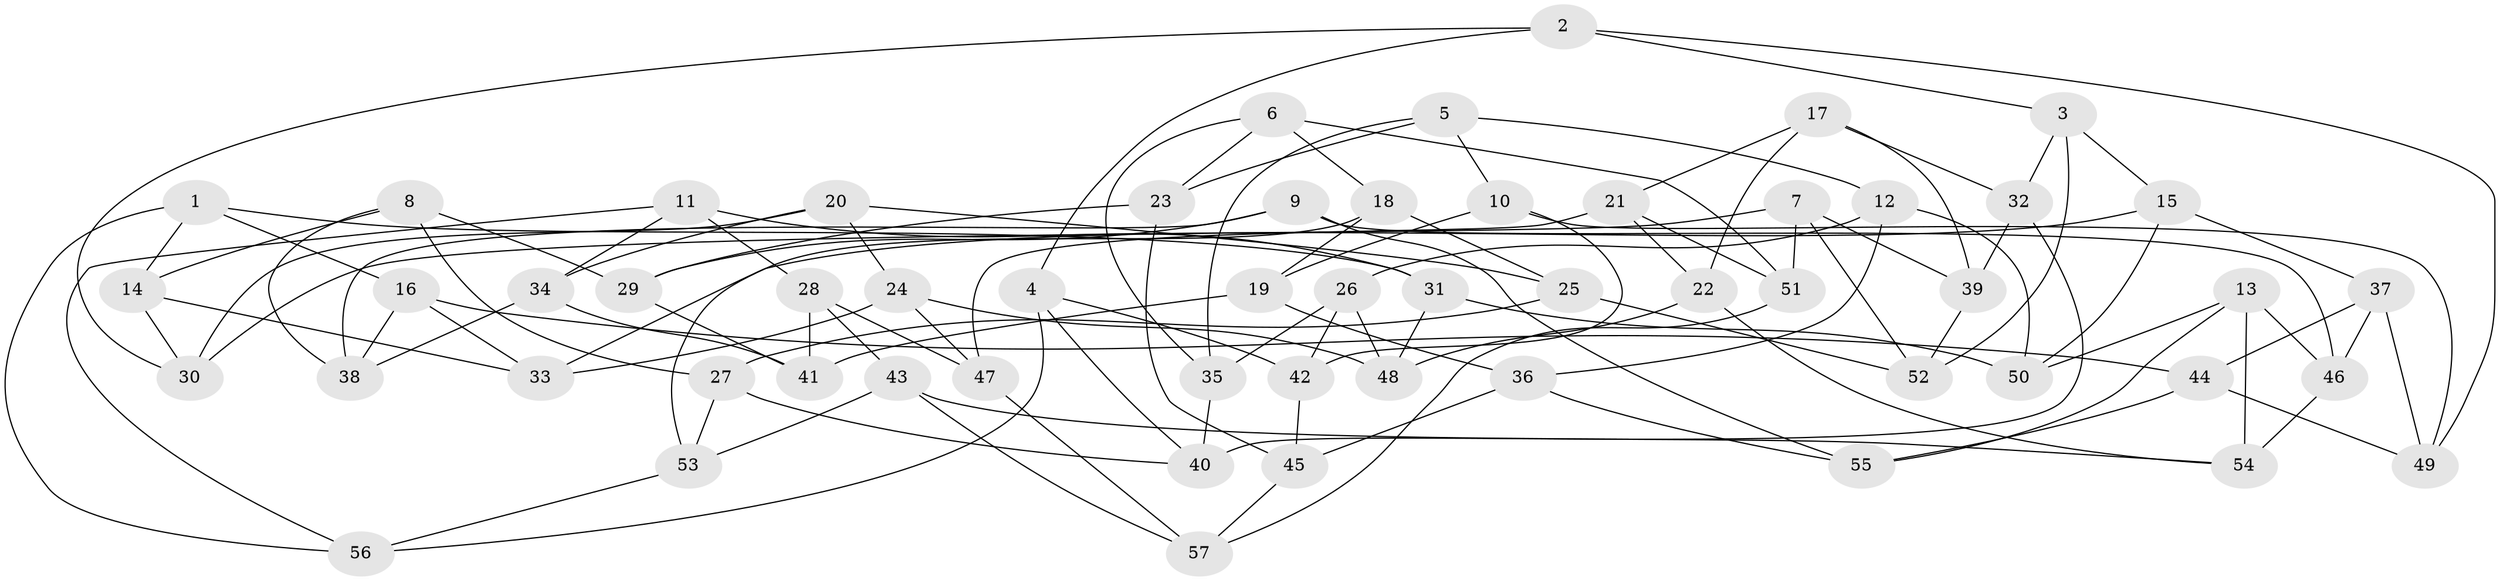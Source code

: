 // coarse degree distribution, {4: 0.16129032258064516, 6: 0.5806451612903226, 5: 0.22580645161290322, 3: 0.03225806451612903}
// Generated by graph-tools (version 1.1) at 2025/52/02/27/25 19:52:35]
// undirected, 57 vertices, 114 edges
graph export_dot {
graph [start="1"]
  node [color=gray90,style=filled];
  1;
  2;
  3;
  4;
  5;
  6;
  7;
  8;
  9;
  10;
  11;
  12;
  13;
  14;
  15;
  16;
  17;
  18;
  19;
  20;
  21;
  22;
  23;
  24;
  25;
  26;
  27;
  28;
  29;
  30;
  31;
  32;
  33;
  34;
  35;
  36;
  37;
  38;
  39;
  40;
  41;
  42;
  43;
  44;
  45;
  46;
  47;
  48;
  49;
  50;
  51;
  52;
  53;
  54;
  55;
  56;
  57;
  1 -- 16;
  1 -- 14;
  1 -- 56;
  1 -- 31;
  2 -- 3;
  2 -- 4;
  2 -- 49;
  2 -- 30;
  3 -- 52;
  3 -- 32;
  3 -- 15;
  4 -- 40;
  4 -- 56;
  4 -- 42;
  5 -- 12;
  5 -- 10;
  5 -- 23;
  5 -- 35;
  6 -- 18;
  6 -- 23;
  6 -- 35;
  6 -- 51;
  7 -- 39;
  7 -- 52;
  7 -- 30;
  7 -- 51;
  8 -- 27;
  8 -- 38;
  8 -- 29;
  8 -- 14;
  9 -- 29;
  9 -- 38;
  9 -- 55;
  9 -- 46;
  10 -- 42;
  10 -- 49;
  10 -- 19;
  11 -- 56;
  11 -- 34;
  11 -- 28;
  11 -- 31;
  12 -- 26;
  12 -- 36;
  12 -- 50;
  13 -- 54;
  13 -- 50;
  13 -- 46;
  13 -- 55;
  14 -- 33;
  14 -- 30;
  15 -- 37;
  15 -- 50;
  15 -- 33;
  16 -- 38;
  16 -- 44;
  16 -- 33;
  17 -- 32;
  17 -- 21;
  17 -- 39;
  17 -- 22;
  18 -- 53;
  18 -- 25;
  18 -- 19;
  19 -- 36;
  19 -- 41;
  20 -- 34;
  20 -- 30;
  20 -- 25;
  20 -- 24;
  21 -- 51;
  21 -- 47;
  21 -- 22;
  22 -- 54;
  22 -- 48;
  23 -- 29;
  23 -- 45;
  24 -- 33;
  24 -- 47;
  24 -- 48;
  25 -- 27;
  25 -- 52;
  26 -- 35;
  26 -- 48;
  26 -- 42;
  27 -- 40;
  27 -- 53;
  28 -- 47;
  28 -- 43;
  28 -- 41;
  29 -- 41;
  31 -- 48;
  31 -- 50;
  32 -- 39;
  32 -- 40;
  34 -- 41;
  34 -- 38;
  35 -- 40;
  36 -- 55;
  36 -- 45;
  37 -- 44;
  37 -- 49;
  37 -- 46;
  39 -- 52;
  42 -- 45;
  43 -- 57;
  43 -- 54;
  43 -- 53;
  44 -- 49;
  44 -- 55;
  45 -- 57;
  46 -- 54;
  47 -- 57;
  51 -- 57;
  53 -- 56;
}
